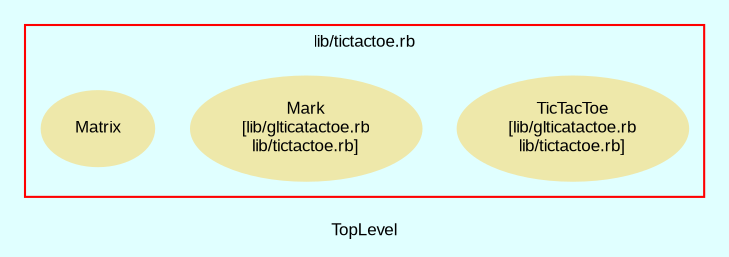 digraph TopLevel {
    label = "TopLevel"
    compound = true
    fontname = Arial
    fontsize = 8
    bgcolor = lightcyan1
    node [
        color = black,
        fontname = Arial,
        fontsize = 8
    ]

    subgraph cluster_13 {
        label = "lib/tictactoe.rb"
        color = red
        fontname = Arial
        TicTacToe [
            fontcolor = black,
            shape = ellipse,
            URL = "classes/TicTacToe.html",
            color = palegoldenrod,
            style = filled,
            label = "TicTacToe\n[lib/glticatactoe.rb\nlib/tictactoe.rb]"
        ]

        Mark [
            fontcolor = black,
            shape = ellipse,
            URL = "classes/Mark.html",
            color = palegoldenrod,
            style = filled,
            label = "Mark\n[lib/glticatactoe.rb\nlib/tictactoe.rb]"
        ]

        Matrix [
            fontcolor = black,
            shape = ellipse,
            URL = "classes/Matrix.html",
            color = palegoldenrod,
            style = filled,
            label = "Matrix"
        ]

    }

}

